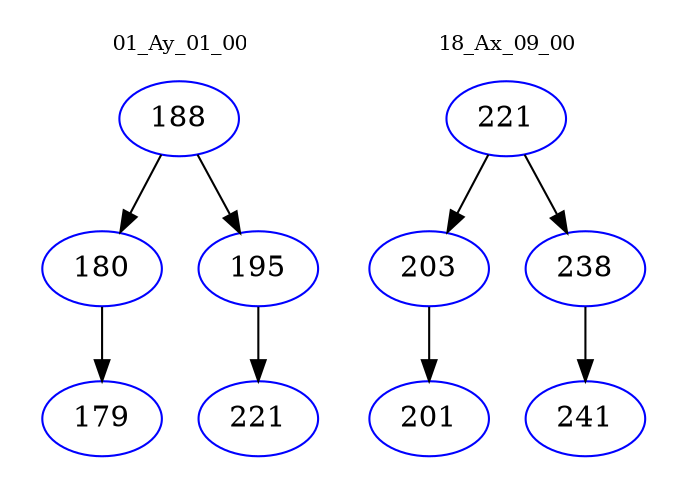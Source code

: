 digraph{
subgraph cluster_0 {
color = white
label = "01_Ay_01_00";
fontsize=10;
T0_188 [label="188", color="blue"]
T0_188 -> T0_180 [color="black"]
T0_180 [label="180", color="blue"]
T0_180 -> T0_179 [color="black"]
T0_179 [label="179", color="blue"]
T0_188 -> T0_195 [color="black"]
T0_195 [label="195", color="blue"]
T0_195 -> T0_221 [color="black"]
T0_221 [label="221", color="blue"]
}
subgraph cluster_1 {
color = white
label = "18_Ax_09_00";
fontsize=10;
T1_221 [label="221", color="blue"]
T1_221 -> T1_203 [color="black"]
T1_203 [label="203", color="blue"]
T1_203 -> T1_201 [color="black"]
T1_201 [label="201", color="blue"]
T1_221 -> T1_238 [color="black"]
T1_238 [label="238", color="blue"]
T1_238 -> T1_241 [color="black"]
T1_241 [label="241", color="blue"]
}
}
